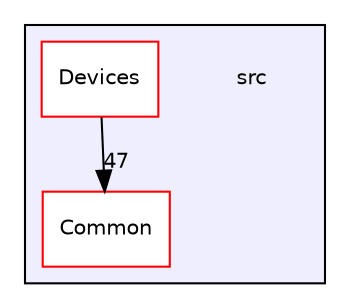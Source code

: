 digraph "src" {
  compound=true
  node [ fontsize="10", fontname="Helvetica"];
  edge [ labelfontsize="10", labelfontname="Helvetica"];
  subgraph clusterdir_68267d1309a1af8e8297ef4c3efbcdba {
    graph [ bgcolor="#eeeeff", pencolor="black", label="" URL="dir_68267d1309a1af8e8297ef4c3efbcdba.html"];
    dir_68267d1309a1af8e8297ef4c3efbcdba [shape=plaintext label="src"];
  dir_ba210d1fa67db7bee1bb22e0a3c11d9f [shape=box label="Common" fillcolor="white" style="filled" color="red" URL="dir_ba210d1fa67db7bee1bb22e0a3c11d9f.html"];
  dir_27b17494125eb78195473abe004504ab [shape=box label="Devices" fillcolor="white" style="filled" color="red" URL="dir_27b17494125eb78195473abe004504ab.html"];
  }
  dir_27b17494125eb78195473abe004504ab->dir_ba210d1fa67db7bee1bb22e0a3c11d9f [headlabel="47", labeldistance=1.5 headhref="dir_000003_000001.html"];
}
